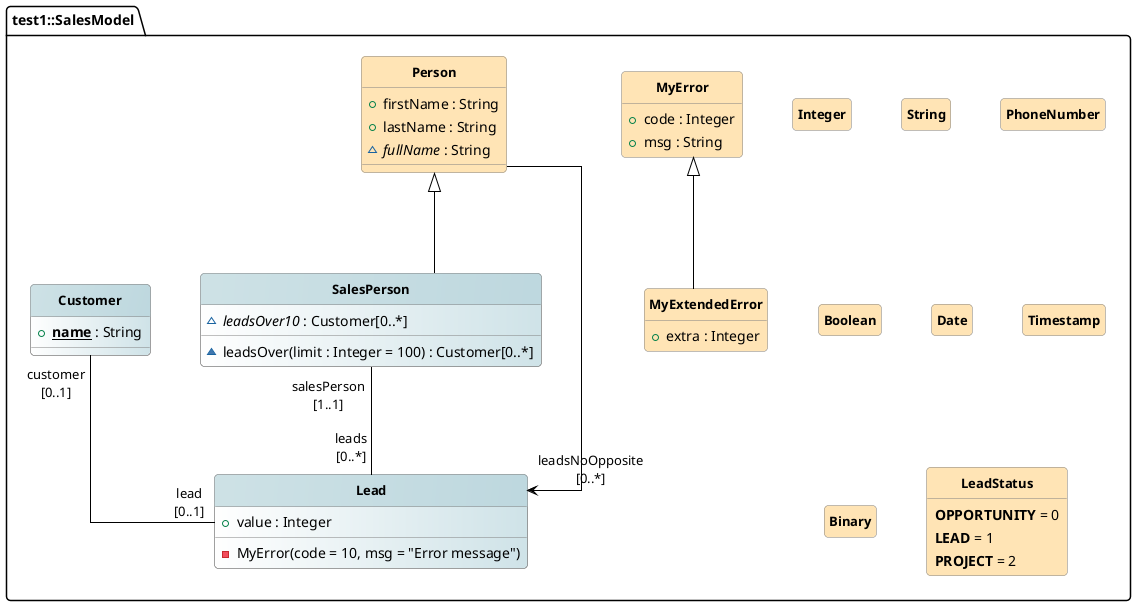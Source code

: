 @startuml test1::SalesModel
'!pragma layout smetana
'left to right direction

skinparam nodesep 50
skinparam ranksep 100

hide circle
hide stereotype

skinparam padding 2
skinparam roundCorner 8
skinparam linetype ortho

skinparam class {
	BackgroundColor #moccasin
	BorderColor #grey
	ArrowColor #black

	FontSize 13
	FontStyle bold

	BackgroundColor<< Abstract >> white|#cfe3e8
	HeaderBackgroundColor<< Abstract >> #cee2e6/#bed8df
	FontStyle<< Abstract >> italic

	BackgroundColor<< Entity >> white|#cfe3e8
	HeaderBackgroundColor<< Entity >> #cee2e6/#bed8df

	BackgroundColor<< Enumeration >> white|#d6e6c8
	HeaderBackgroundColor<< Enumeration >> #d6e6c8/#c8e0be

	BackgroundColor<< Error >> white|#e69987
	HeaderBackgroundColor<< Error >> #d69080
	FontStyle<< Error >> normal

	BackgroundColor<< numeric >> white|#d6e6c8
	HeaderBackgroundColor<< numeric >> #d6e6c8/#c8e0be

	BackgroundColor<< string >> white|#d6e6c8
	HeaderBackgroundColor<< string >> #d6e6c8/#c8e0be

	BackgroundColor<< date >> white|#d6e6c8
	HeaderBackgroundColor<< date >> #d6e6c8/#c8e0be

	BackgroundColor<< timestamp >> white|#d6e6c8
	HeaderBackgroundColor<< timestamp >> #d6e6c8/#c8e0be

	BackgroundColor<< time >> white|#d6e6c8
	HeaderBackgroundColor<< time >> #d6e6c8/#c8e0be

	BackgroundColor<< binary >> white|#d6e6c8
	HeaderBackgroundColor<< binary >> #d6e6c8/#c8e0be

	BackgroundColor<< boolean >> white|#d6e6c8
	HeaderBackgroundColor<< boolean >> #d6e6c8/#c8e0be

	BackgroundColor<< External >> white|#efefef
	HeaderBackgroundColor<< External >> #dedede/#d7d7d7
	FontColor<< External >> #7f7f7f
	AttributeFontColor<< External >> #7f7f7f		
}

skinparam package<<DataTypes>> {
	borderColor Transparent
	backgroundColor Transparent
	fontColor Transparent
	stereotypeFontColor Transparent
}	

package test1::SalesModel {

together {
	class Integer <<  numeric >>
	show Integer stereotype
	hide Integer empty members
	class String <<  string >>
	show String stereotype
	hide String empty members
	class PhoneNumber <<  string >>
	show PhoneNumber stereotype
	hide PhoneNumber empty members
	class Boolean <<  boolean >>
	show Boolean stereotype
	hide Boolean empty members
	class Date <<  date >>
	show Date stereotype
	hide Date empty members
	class Timestamp <<  timestamp >>
	show Timestamp stereotype
	hide Timestamp empty members
	class Binary <<  binary >>
	show Binary stereotype
	hide Binary empty members

	class LeadStatus <<  Enumeration >> {
		<b>OPPORTUNITY</b> = 0
		<b>LEAD</b> = 1
		<b>PROJECT</b> = 2
	}
	hide LeadStatus empty members
}

together {
	class MyError <<  Error >>  {
		+code : Integer
		+msg : String
	}
	hide MyError empty members
	class MyExtendedError <<  Error >>  extends MyError {
		+extra : Integer
	}
	hide MyExtendedError empty members
}

together {
	class Person <<  Abstract >>   {
		+firstName : String
		+lastName : String
		~<i>fullName</i> : String
	}
	class SalesPerson << Entity >> extends Person {
		~<i>leadsOver10</i> : Customer[0..*]
		~leadsOver(limit : Integer = 100) : Customer[0..*]
	}
	class Lead << Entity >>  {
		+value : Integer
		-MyError(code = 10, msg = "Error message")
	}
	class Customer << Entity >>  {
		+<u><b>name</b></u> : String
	}
	

	Person  -->  "leadsNoOpposite\n[0..*]" Lead
	SalesPerson  "salesPerson\n[1..1]" --   "leads\n[0..*]" Lead
	Customer  "customer\n[0..1]" --   "lead\n[0..1]" Lead


}

@enduml
